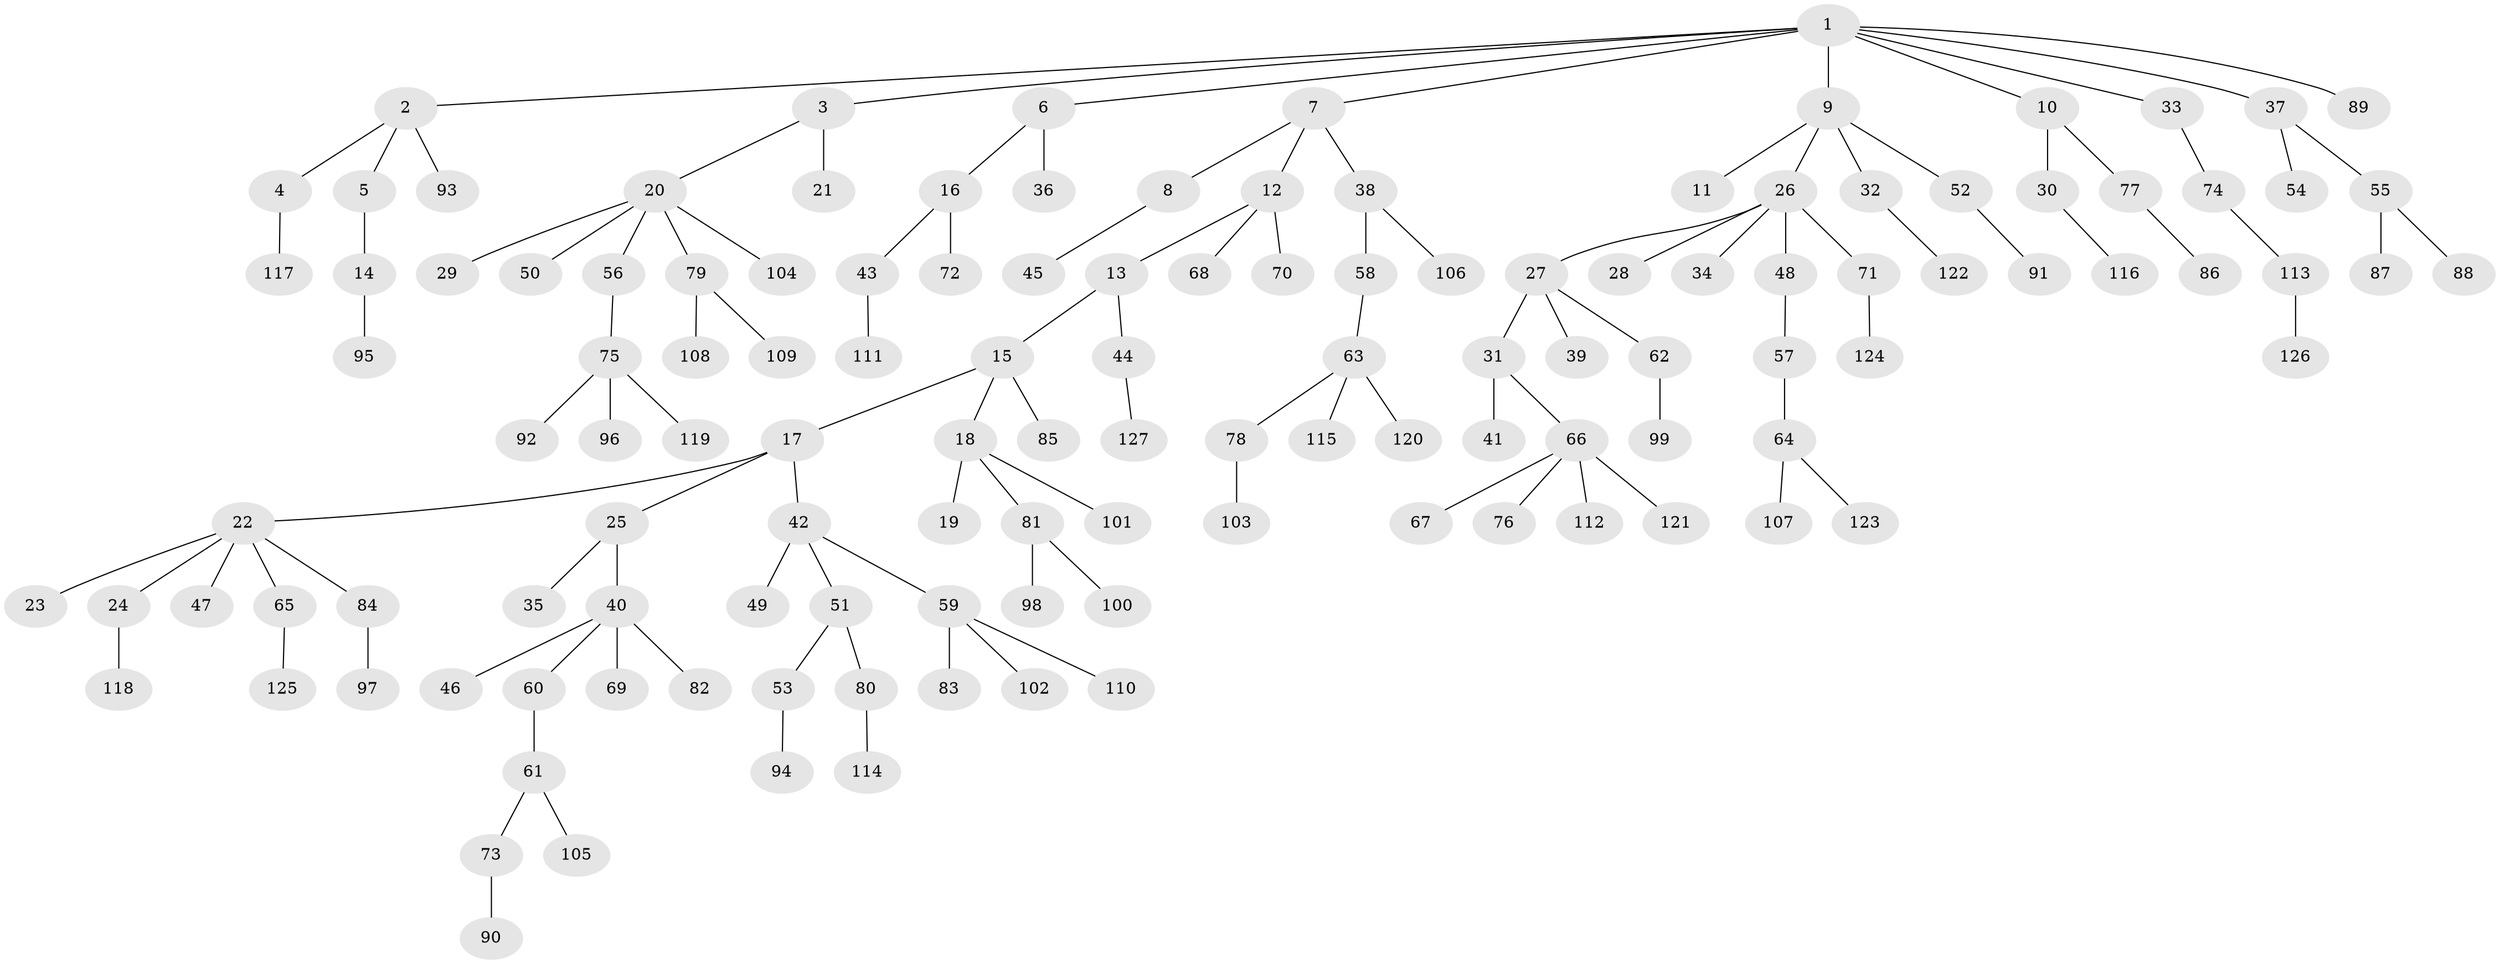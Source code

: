 // coarse degree distribution, {8: 0.0196078431372549, 2: 0.3137254901960784, 5: 0.0196078431372549, 1: 0.45098039215686275, 3: 0.1568627450980392, 4: 0.0392156862745098}
// Generated by graph-tools (version 1.1) at 2025/52/03/04/25 22:52:01]
// undirected, 127 vertices, 126 edges
graph export_dot {
  node [color=gray90,style=filled];
  1;
  2;
  3;
  4;
  5;
  6;
  7;
  8;
  9;
  10;
  11;
  12;
  13;
  14;
  15;
  16;
  17;
  18;
  19;
  20;
  21;
  22;
  23;
  24;
  25;
  26;
  27;
  28;
  29;
  30;
  31;
  32;
  33;
  34;
  35;
  36;
  37;
  38;
  39;
  40;
  41;
  42;
  43;
  44;
  45;
  46;
  47;
  48;
  49;
  50;
  51;
  52;
  53;
  54;
  55;
  56;
  57;
  58;
  59;
  60;
  61;
  62;
  63;
  64;
  65;
  66;
  67;
  68;
  69;
  70;
  71;
  72;
  73;
  74;
  75;
  76;
  77;
  78;
  79;
  80;
  81;
  82;
  83;
  84;
  85;
  86;
  87;
  88;
  89;
  90;
  91;
  92;
  93;
  94;
  95;
  96;
  97;
  98;
  99;
  100;
  101;
  102;
  103;
  104;
  105;
  106;
  107;
  108;
  109;
  110;
  111;
  112;
  113;
  114;
  115;
  116;
  117;
  118;
  119;
  120;
  121;
  122;
  123;
  124;
  125;
  126;
  127;
  1 -- 2;
  1 -- 3;
  1 -- 6;
  1 -- 7;
  1 -- 9;
  1 -- 10;
  1 -- 33;
  1 -- 37;
  1 -- 89;
  2 -- 4;
  2 -- 5;
  2 -- 93;
  3 -- 20;
  3 -- 21;
  4 -- 117;
  5 -- 14;
  6 -- 16;
  6 -- 36;
  7 -- 8;
  7 -- 12;
  7 -- 38;
  8 -- 45;
  9 -- 11;
  9 -- 26;
  9 -- 32;
  9 -- 52;
  10 -- 30;
  10 -- 77;
  12 -- 13;
  12 -- 68;
  12 -- 70;
  13 -- 15;
  13 -- 44;
  14 -- 95;
  15 -- 17;
  15 -- 18;
  15 -- 85;
  16 -- 43;
  16 -- 72;
  17 -- 22;
  17 -- 25;
  17 -- 42;
  18 -- 19;
  18 -- 81;
  18 -- 101;
  20 -- 29;
  20 -- 50;
  20 -- 56;
  20 -- 79;
  20 -- 104;
  22 -- 23;
  22 -- 24;
  22 -- 47;
  22 -- 65;
  22 -- 84;
  24 -- 118;
  25 -- 35;
  25 -- 40;
  26 -- 27;
  26 -- 28;
  26 -- 34;
  26 -- 48;
  26 -- 71;
  27 -- 31;
  27 -- 39;
  27 -- 62;
  30 -- 116;
  31 -- 41;
  31 -- 66;
  32 -- 122;
  33 -- 74;
  37 -- 54;
  37 -- 55;
  38 -- 58;
  38 -- 106;
  40 -- 46;
  40 -- 60;
  40 -- 69;
  40 -- 82;
  42 -- 49;
  42 -- 51;
  42 -- 59;
  43 -- 111;
  44 -- 127;
  48 -- 57;
  51 -- 53;
  51 -- 80;
  52 -- 91;
  53 -- 94;
  55 -- 87;
  55 -- 88;
  56 -- 75;
  57 -- 64;
  58 -- 63;
  59 -- 83;
  59 -- 102;
  59 -- 110;
  60 -- 61;
  61 -- 73;
  61 -- 105;
  62 -- 99;
  63 -- 78;
  63 -- 115;
  63 -- 120;
  64 -- 107;
  64 -- 123;
  65 -- 125;
  66 -- 67;
  66 -- 76;
  66 -- 112;
  66 -- 121;
  71 -- 124;
  73 -- 90;
  74 -- 113;
  75 -- 92;
  75 -- 96;
  75 -- 119;
  77 -- 86;
  78 -- 103;
  79 -- 108;
  79 -- 109;
  80 -- 114;
  81 -- 98;
  81 -- 100;
  84 -- 97;
  113 -- 126;
}
